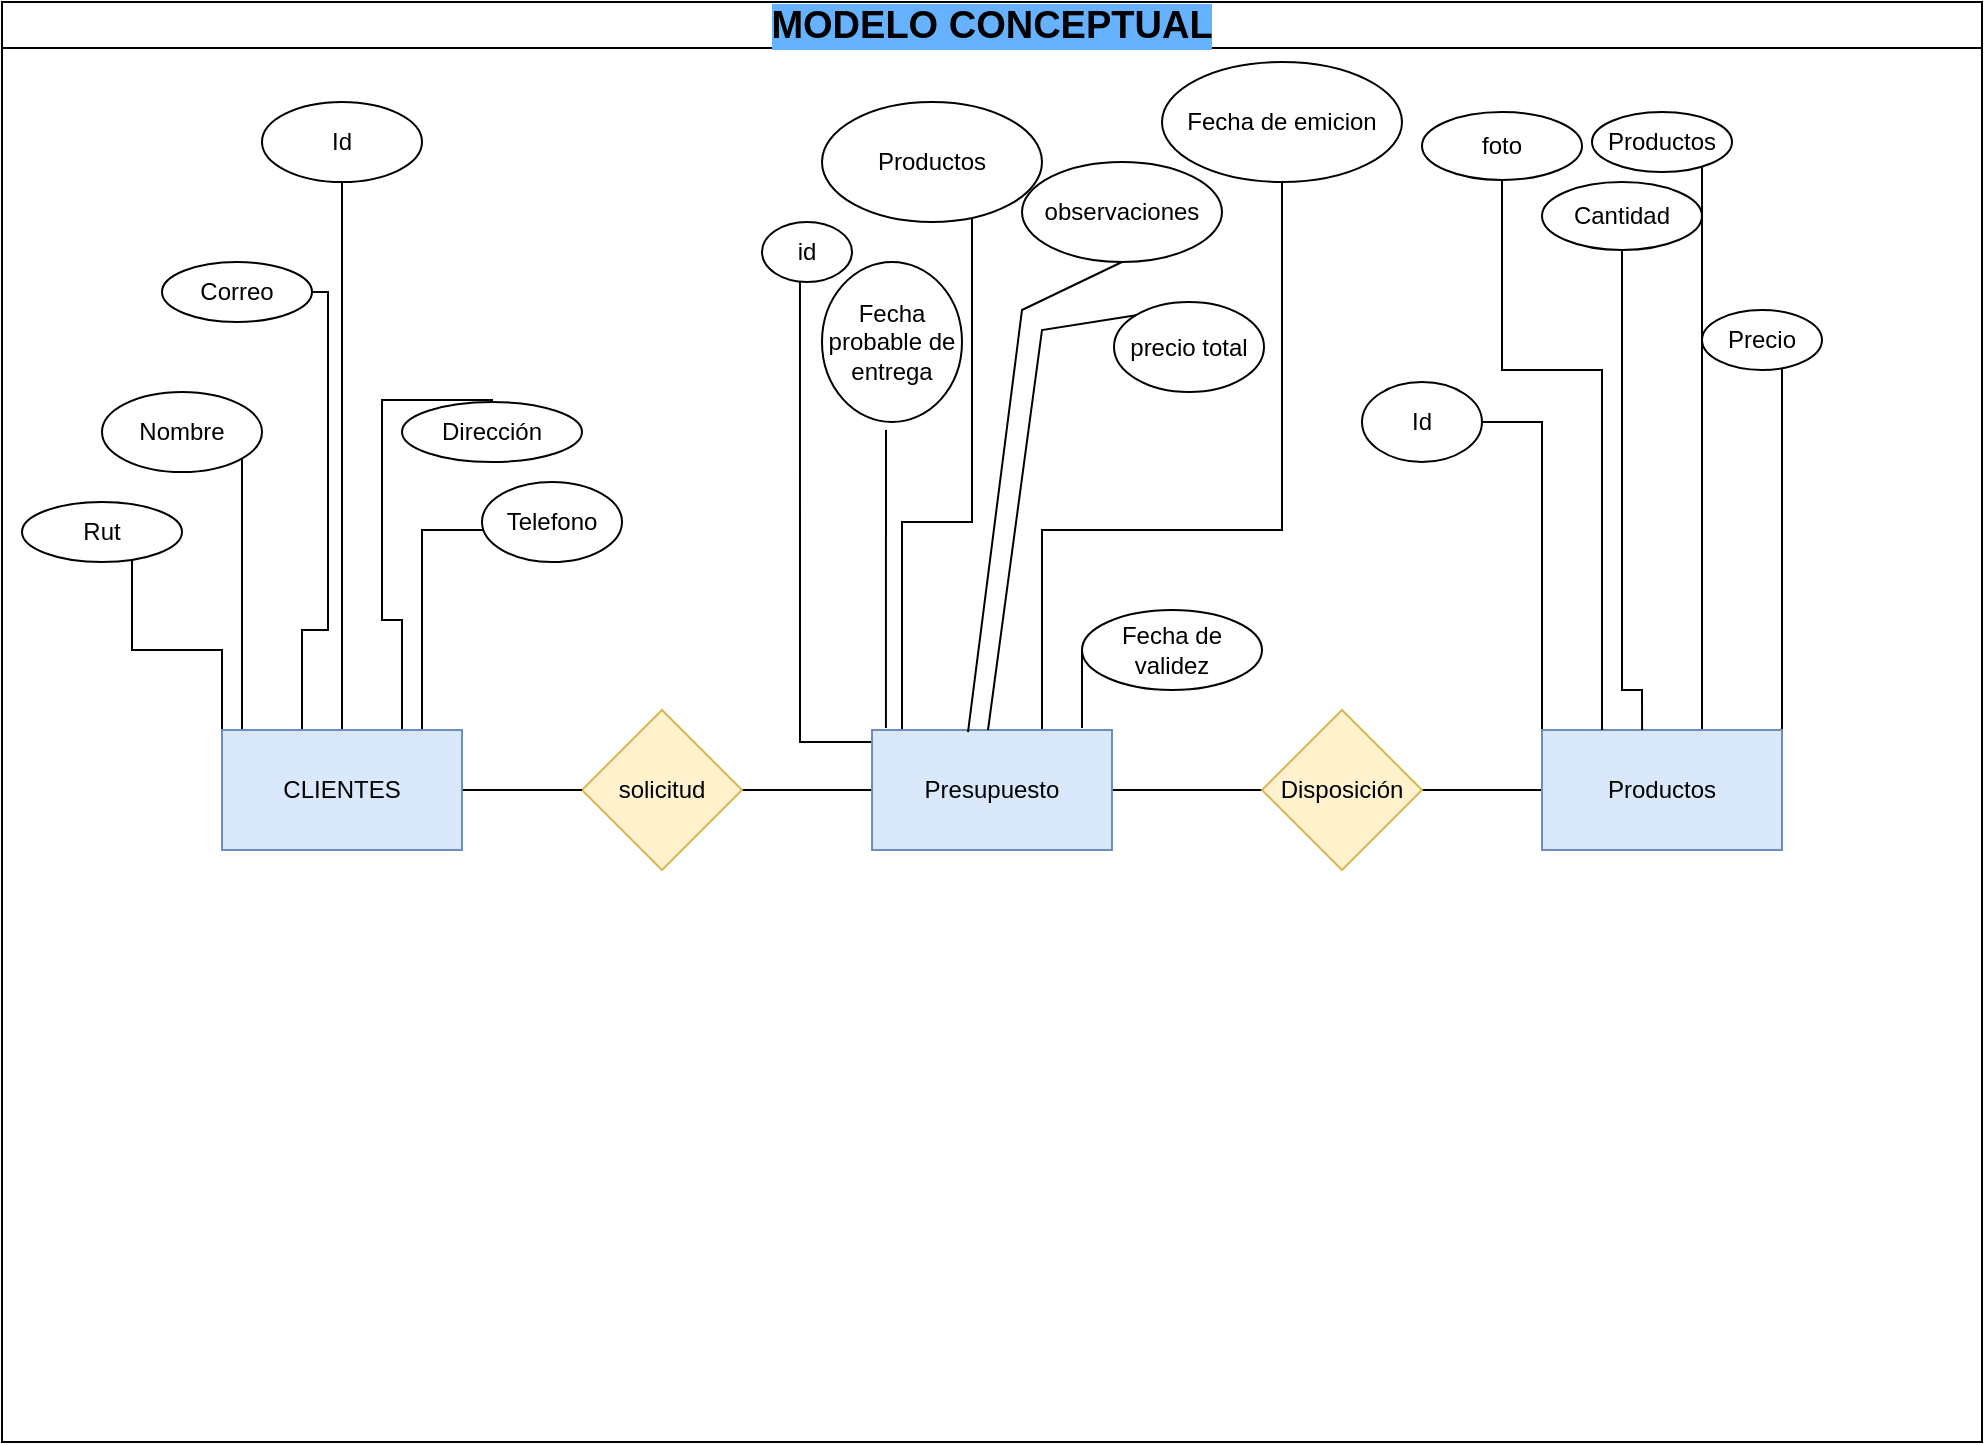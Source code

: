 <mxfile compressed="true" pages="3">
    <diagram name="Page-1" id="e7e014a7-5840-1c2e-5031-d8a46d1fe8dd">
        <mxGraphModel dx="1040" dy="726" grid="1" gridSize="10" guides="1" tooltips="1" connect="1" arrows="1" fold="1" page="1" pageScale="1" pageWidth="1169" pageHeight="826" background="none" math="0" shadow="0">
            <root>
                <mxCell id="0"/>
                <mxCell id="1" parent="0"/>
                <mxCell id="2" value="MODELO CONCEPTUAL" style="swimlane;whiteSpace=wrap;fontSize=19;labelBackgroundColor=#66B2FF;" parent="1" vertex="1">
                    <mxGeometry x="70" y="106" width="990" height="720" as="geometry"/>
                </mxCell>
                <mxCell id="zLB9-zB40d-MyRP-B2Ps-47" value="" style="edgeStyle=orthogonalEdgeStyle;rounded=0;orthogonalLoop=1;jettySize=auto;html=1;endFill=0;endArrow=none;" parent="2" source="zLB9-zB40d-MyRP-B2Ps-44" target="zLB9-zB40d-MyRP-B2Ps-46" edge="1">
                    <mxGeometry relative="1" as="geometry"/>
                </mxCell>
                <mxCell id="zLB9-zB40d-MyRP-B2Ps-44" value="solicitud" style="rhombus;whiteSpace=wrap;html=1;rounded=0;fillColor=#fff2cc;strokeColor=#d6b656;" parent="2" vertex="1">
                    <mxGeometry x="290" y="354" width="80" height="80" as="geometry"/>
                </mxCell>
                <mxCell id="zLB9-zB40d-MyRP-B2Ps-49" value="" style="edgeStyle=orthogonalEdgeStyle;rounded=0;orthogonalLoop=1;jettySize=auto;html=1;endFill=0;endArrow=none;" parent="2" source="zLB9-zB40d-MyRP-B2Ps-46" target="zLB9-zB40d-MyRP-B2Ps-48" edge="1">
                    <mxGeometry relative="1" as="geometry"/>
                </mxCell>
                <mxCell id="zLB9-zB40d-MyRP-B2Ps-64" value="" style="edgeStyle=orthogonalEdgeStyle;rounded=0;orthogonalLoop=1;jettySize=auto;html=1;endFill=0;endArrow=none;exitX=0;exitY=0;exitDx=0;exitDy=0;" parent="2" source="zLB9-zB40d-MyRP-B2Ps-46" edge="1">
                    <mxGeometry relative="1" as="geometry">
                        <Array as="points">
                            <mxPoint x="435" y="370"/>
                            <mxPoint x="399" y="370"/>
                        </Array>
                        <mxPoint x="417" y="364" as="sourcePoint"/>
                        <mxPoint x="398.981" y="139.7" as="targetPoint"/>
                    </mxGeometry>
                </mxCell>
                <mxCell id="zLB9-zB40d-MyRP-B2Ps-69" value="" style="edgeStyle=orthogonalEdgeStyle;rounded=0;orthogonalLoop=1;jettySize=auto;html=1;endFill=0;endArrow=none;" parent="2" source="zLB9-zB40d-MyRP-B2Ps-46" target="zLB9-zB40d-MyRP-B2Ps-68" edge="1">
                    <mxGeometry relative="1" as="geometry">
                        <Array as="points">
                            <mxPoint x="450" y="260"/>
                            <mxPoint x="485" y="260"/>
                        </Array>
                    </mxGeometry>
                </mxCell>
                <mxCell id="zLB9-zB40d-MyRP-B2Ps-73" value="" style="edgeStyle=orthogonalEdgeStyle;rounded=0;orthogonalLoop=1;jettySize=auto;html=1;endFill=0;endArrow=none;" parent="2" source="zLB9-zB40d-MyRP-B2Ps-46" target="zLB9-zB40d-MyRP-B2Ps-72" edge="1">
                    <mxGeometry relative="1" as="geometry">
                        <Array as="points">
                            <mxPoint x="520" y="264"/>
                            <mxPoint x="640" y="264"/>
                        </Array>
                    </mxGeometry>
                </mxCell>
                <mxCell id="zLB9-zB40d-MyRP-B2Ps-46" value="Presupuesto" style="whiteSpace=wrap;html=1;rounded=0;fillColor=#dae8fc;strokeColor=#6c8ebf;" parent="2" vertex="1">
                    <mxGeometry x="435" y="364" width="120" height="60" as="geometry"/>
                </mxCell>
                <mxCell id="zLB9-zB40d-MyRP-B2Ps-51" value="" style="edgeStyle=orthogonalEdgeStyle;rounded=0;orthogonalLoop=1;jettySize=auto;html=1;endFill=0;endArrow=none;" parent="2" source="zLB9-zB40d-MyRP-B2Ps-48" target="zLB9-zB40d-MyRP-B2Ps-50" edge="1">
                    <mxGeometry relative="1" as="geometry"/>
                </mxCell>
                <mxCell id="zLB9-zB40d-MyRP-B2Ps-48" value="Disposición" style="rhombus;whiteSpace=wrap;html=1;rounded=0;fillColor=#fff2cc;strokeColor=#d6b656;" parent="2" vertex="1">
                    <mxGeometry x="630" y="354" width="80" height="80" as="geometry"/>
                </mxCell>
                <mxCell id="zLB9-zB40d-MyRP-B2Ps-75" value="" style="edgeStyle=orthogonalEdgeStyle;rounded=0;orthogonalLoop=1;jettySize=auto;html=1;endFill=0;endArrow=none;" parent="2" source="zLB9-zB40d-MyRP-B2Ps-50" target="zLB9-zB40d-MyRP-B2Ps-74" edge="1">
                    <mxGeometry relative="1" as="geometry">
                        <Array as="points">
                            <mxPoint x="770" y="210"/>
                        </Array>
                    </mxGeometry>
                </mxCell>
                <mxCell id="zLB9-zB40d-MyRP-B2Ps-80" value="" style="edgeStyle=orthogonalEdgeStyle;rounded=0;orthogonalLoop=1;jettySize=auto;html=1;startArrow=none;startFill=0;endArrow=none;endFill=0;" parent="2" source="zLB9-zB40d-MyRP-B2Ps-50" target="zLB9-zB40d-MyRP-B2Ps-79" edge="1">
                    <mxGeometry relative="1" as="geometry">
                        <Array as="points">
                            <mxPoint x="850" y="125"/>
                            <mxPoint x="850" y="125"/>
                        </Array>
                    </mxGeometry>
                </mxCell>
                <mxCell id="zLB9-zB40d-MyRP-B2Ps-82" value="" style="edgeStyle=orthogonalEdgeStyle;rounded=0;orthogonalLoop=1;jettySize=auto;html=1;startArrow=none;startFill=0;endArrow=none;endFill=0;" parent="2" source="zLB9-zB40d-MyRP-B2Ps-50" target="zLB9-zB40d-MyRP-B2Ps-81" edge="1">
                    <mxGeometry relative="1" as="geometry">
                        <mxPoint x="870" y="220" as="targetPoint"/>
                        <Array as="points">
                            <mxPoint x="890" y="194"/>
                            <mxPoint x="890" y="194"/>
                        </Array>
                    </mxGeometry>
                </mxCell>
                <mxCell id="zLB9-zB40d-MyRP-B2Ps-50" value="Productos" style="whiteSpace=wrap;html=1;rounded=0;fillColor=#dae8fc;strokeColor=#6c8ebf;" parent="2" vertex="1">
                    <mxGeometry x="770" y="364" width="120" height="60" as="geometry"/>
                </mxCell>
                <mxCell id="zLB9-zB40d-MyRP-B2Ps-52" value="Rut" style="ellipse;whiteSpace=wrap;html=1;rounded=0;" parent="2" vertex="1">
                    <mxGeometry x="10" y="250" width="80" height="30" as="geometry"/>
                </mxCell>
                <mxCell id="zLB9-zB40d-MyRP-B2Ps-54" value="Nombre" style="ellipse;whiteSpace=wrap;html=1;rounded=0;" parent="2" vertex="1">
                    <mxGeometry x="50" y="195" width="80" height="40" as="geometry"/>
                </mxCell>
                <mxCell id="zLB9-zB40d-MyRP-B2Ps-56" value="Correo" style="ellipse;whiteSpace=wrap;html=1;rounded=0;" parent="2" vertex="1">
                    <mxGeometry x="80" y="130" width="75" height="30" as="geometry"/>
                </mxCell>
                <mxCell id="zLB9-zB40d-MyRP-B2Ps-59" value="Dirección" style="ellipse;whiteSpace=wrap;html=1;rounded=0;" parent="2" vertex="1">
                    <mxGeometry x="200" y="200" width="90" height="30" as="geometry"/>
                </mxCell>
                <mxCell id="zLB9-zB40d-MyRP-B2Ps-61" value="Telefono" style="ellipse;whiteSpace=wrap;html=1;rounded=0;" parent="2" vertex="1">
                    <mxGeometry x="240" y="240" width="70" height="40" as="geometry"/>
                </mxCell>
                <mxCell id="zLB9-zB40d-MyRP-B2Ps-63" value="id" style="ellipse;whiteSpace=wrap;html=1;rounded=0;" parent="2" vertex="1">
                    <mxGeometry x="380" y="110" width="45" height="30" as="geometry"/>
                </mxCell>
                <mxCell id="zLB9-zB40d-MyRP-B2Ps-65" value="Id" style="ellipse;whiteSpace=wrap;html=1;rounded=0;" parent="2" vertex="1">
                    <mxGeometry x="130" y="50" width="80" height="40" as="geometry"/>
                </mxCell>
                <mxCell id="zLB9-zB40d-MyRP-B2Ps-68" value="Productos" style="ellipse;whiteSpace=wrap;html=1;rounded=0;" parent="2" vertex="1">
                    <mxGeometry x="410" y="50" width="110" height="60" as="geometry"/>
                </mxCell>
                <mxCell id="zLB9-zB40d-MyRP-B2Ps-72" value="Fecha de emicion" style="ellipse;whiteSpace=wrap;html=1;rounded=0;" parent="2" vertex="1">
                    <mxGeometry x="580" y="30" width="120" height="60" as="geometry"/>
                </mxCell>
                <mxCell id="zLB9-zB40d-MyRP-B2Ps-74" value="Id" style="ellipse;whiteSpace=wrap;html=1;rounded=0;" parent="2" vertex="1">
                    <mxGeometry x="680" y="190" width="60" height="40" as="geometry"/>
                </mxCell>
                <mxCell id="zLB9-zB40d-MyRP-B2Ps-79" value="Productos" style="ellipse;whiteSpace=wrap;html=1;rounded=0;" parent="2" vertex="1">
                    <mxGeometry x="795" y="55" width="70" height="30" as="geometry"/>
                </mxCell>
                <mxCell id="zLB9-zB40d-MyRP-B2Ps-81" value="Precio" style="ellipse;whiteSpace=wrap;html=1;rounded=0;" parent="2" vertex="1">
                    <mxGeometry x="850" y="154" width="60" height="30" as="geometry"/>
                </mxCell>
                <mxCell id="SbH203MVfBeHGI3T17wW-3" value="" style="edgeStyle=orthogonalEdgeStyle;rounded=0;orthogonalLoop=1;jettySize=auto;html=1;entryX=0.875;entryY=-0.017;entryDx=0;entryDy=0;entryPerimeter=0;endArrow=none;endFill=0;" parent="2" source="SbH203MVfBeHGI3T17wW-2" target="zLB9-zB40d-MyRP-B2Ps-46" edge="1">
                    <mxGeometry relative="1" as="geometry">
                        <mxPoint x="540" y="380" as="targetPoint"/>
                        <Array as="points">
                            <mxPoint x="540" y="344"/>
                            <mxPoint x="540" y="344"/>
                        </Array>
                    </mxGeometry>
                </mxCell>
                <mxCell id="SbH203MVfBeHGI3T17wW-2" value="Fecha de validez" style="ellipse;whiteSpace=wrap;html=1;" parent="2" vertex="1">
                    <mxGeometry x="540" y="304" width="90" height="40" as="geometry"/>
                </mxCell>
                <mxCell id="SbH203MVfBeHGI3T17wW-9" value="Fecha probable de entrega" style="ellipse;whiteSpace=wrap;html=1;rounded=0;" parent="2" vertex="1">
                    <mxGeometry x="410" y="130" width="70" height="80" as="geometry"/>
                </mxCell>
                <mxCell id="SbH203MVfBeHGI3T17wW-10" value="" style="endArrow=none;html=1;rounded=0;entryX=0.058;entryY=-0.017;entryDx=0;entryDy=0;entryPerimeter=0;" parent="2" target="zLB9-zB40d-MyRP-B2Ps-46" edge="1">
                    <mxGeometry width="50" height="50" relative="1" as="geometry">
                        <mxPoint x="442" y="214" as="sourcePoint"/>
                        <mxPoint x="400" y="264" as="targetPoint"/>
                        <Array as="points"/>
                    </mxGeometry>
                </mxCell>
                <mxCell id="qm3N-rzUsYB_-YtIALAd-4" value="" style="edgeStyle=orthogonalEdgeStyle;rounded=0;orthogonalLoop=1;jettySize=auto;html=1;endFill=0;endArrow=none;exitX=0.417;exitY=0;exitDx=0;exitDy=0;exitPerimeter=0;" parent="2" source="zLB9-zB40d-MyRP-B2Ps-50" target="qm3N-rzUsYB_-YtIALAd-5" edge="1">
                    <mxGeometry relative="1" as="geometry">
                        <Array as="points">
                            <mxPoint x="820" y="344"/>
                            <mxPoint x="810" y="344"/>
                        </Array>
                        <mxPoint x="740" y="348" as="sourcePoint"/>
                    </mxGeometry>
                </mxCell>
                <mxCell id="qm3N-rzUsYB_-YtIALAd-5" value="Cantidad" style="ellipse;whiteSpace=wrap;html=1;rounded=0;" parent="2" vertex="1">
                    <mxGeometry x="770" y="90" width="80" height="34" as="geometry"/>
                </mxCell>
                <mxCell id="cyqjbArsQ2qbCMOePNPZ-2" value="foto" style="ellipse;whiteSpace=wrap;html=1;rounded=0;" parent="2" vertex="1">
                    <mxGeometry x="710" y="55" width="80" height="34" as="geometry"/>
                </mxCell>
                <mxCell id="cyqjbArsQ2qbCMOePNPZ-3" value="" style="edgeStyle=orthogonalEdgeStyle;rounded=0;orthogonalLoop=1;jettySize=auto;html=1;endFill=0;endArrow=none;" parent="2" target="cyqjbArsQ2qbCMOePNPZ-2" edge="1">
                    <mxGeometry relative="1" as="geometry">
                        <Array as="points">
                            <mxPoint x="800" y="184"/>
                            <mxPoint x="750" y="184"/>
                        </Array>
                        <mxPoint x="800" y="364" as="sourcePoint"/>
                    </mxGeometry>
                </mxCell>
                <mxCell id="q0_J8i53E_3GWR_roMoY-2" value="observaciones" style="ellipse;whiteSpace=wrap;html=1;rounded=0;" parent="2" vertex="1">
                    <mxGeometry x="510" y="80" width="100" height="50" as="geometry"/>
                </mxCell>
                <mxCell id="q0_J8i53E_3GWR_roMoY-3" value="" style="endArrow=none;html=1;rounded=0;entryX=0.5;entryY=1;entryDx=0;entryDy=0;exitX=0.4;exitY=0.017;exitDx=0;exitDy=0;exitPerimeter=0;" parent="2" source="zLB9-zB40d-MyRP-B2Ps-46" target="q0_J8i53E_3GWR_roMoY-2" edge="1">
                    <mxGeometry width="50" height="50" relative="1" as="geometry">
                        <mxPoint x="490" y="354" as="sourcePoint"/>
                        <mxPoint x="520" y="264" as="targetPoint"/>
                        <Array as="points">
                            <mxPoint x="510" y="154"/>
                        </Array>
                    </mxGeometry>
                </mxCell>
                <mxCell id="YEMOV5pnN5H9hrhGsIY1-3" value="precio total" style="ellipse;whiteSpace=wrap;html=1;rounded=0;" parent="2" vertex="1">
                    <mxGeometry x="556" y="150" width="75" height="45" as="geometry"/>
                </mxCell>
                <mxCell id="zLB9-zB40d-MyRP-B2Ps-45" value="" style="edgeStyle=orthogonalEdgeStyle;rounded=0;orthogonalLoop=1;jettySize=auto;html=1;endFill=0;endArrow=none;" parent="1" source="zLB9-zB40d-MyRP-B2Ps-43" target="zLB9-zB40d-MyRP-B2Ps-44" edge="1">
                    <mxGeometry relative="1" as="geometry"/>
                </mxCell>
                <mxCell id="zLB9-zB40d-MyRP-B2Ps-53" value="" style="edgeStyle=orthogonalEdgeStyle;rounded=0;orthogonalLoop=1;jettySize=auto;html=1;endFill=0;endArrow=none;" parent="1" source="zLB9-zB40d-MyRP-B2Ps-43" target="zLB9-zB40d-MyRP-B2Ps-52" edge="1">
                    <mxGeometry relative="1" as="geometry">
                        <Array as="points">
                            <mxPoint x="180" y="430"/>
                            <mxPoint x="135" y="430"/>
                        </Array>
                    </mxGeometry>
                </mxCell>
                <mxCell id="zLB9-zB40d-MyRP-B2Ps-55" value="" style="edgeStyle=orthogonalEdgeStyle;rounded=0;orthogonalLoop=1;jettySize=auto;html=1;endFill=0;endArrow=none;" parent="1" source="zLB9-zB40d-MyRP-B2Ps-43" target="zLB9-zB40d-MyRP-B2Ps-54" edge="1">
                    <mxGeometry relative="1" as="geometry">
                        <Array as="points">
                            <mxPoint x="190" y="440"/>
                            <mxPoint x="190" y="440"/>
                        </Array>
                    </mxGeometry>
                </mxCell>
                <mxCell id="zLB9-zB40d-MyRP-B2Ps-57" value="" style="edgeStyle=orthogonalEdgeStyle;rounded=0;orthogonalLoop=1;jettySize=auto;html=1;endFill=0;endArrow=none;" parent="1" source="zLB9-zB40d-MyRP-B2Ps-43" target="zLB9-zB40d-MyRP-B2Ps-56" edge="1">
                    <mxGeometry relative="1" as="geometry">
                        <Array as="points">
                            <mxPoint x="220" y="420"/>
                            <mxPoint x="233" y="420"/>
                        </Array>
                    </mxGeometry>
                </mxCell>
                <mxCell id="zLB9-zB40d-MyRP-B2Ps-60" value="" style="edgeStyle=orthogonalEdgeStyle;rounded=0;orthogonalLoop=1;jettySize=auto;html=1;endFill=0;endArrow=none;" parent="1" source="zLB9-zB40d-MyRP-B2Ps-43" target="zLB9-zB40d-MyRP-B2Ps-59" edge="1">
                    <mxGeometry relative="1" as="geometry">
                        <Array as="points">
                            <mxPoint x="270" y="415"/>
                            <mxPoint x="260" y="415"/>
                            <mxPoint x="260" y="305"/>
                        </Array>
                    </mxGeometry>
                </mxCell>
                <mxCell id="zLB9-zB40d-MyRP-B2Ps-62" value="" style="edgeStyle=orthogonalEdgeStyle;rounded=0;orthogonalLoop=1;jettySize=auto;html=1;endArrow=none;endFill=0;" parent="1" source="zLB9-zB40d-MyRP-B2Ps-43" target="zLB9-zB40d-MyRP-B2Ps-61" edge="1">
                    <mxGeometry relative="1" as="geometry">
                        <Array as="points">
                            <mxPoint x="280" y="370"/>
                        </Array>
                    </mxGeometry>
                </mxCell>
                <mxCell id="zLB9-zB40d-MyRP-B2Ps-66" value="" style="edgeStyle=orthogonalEdgeStyle;rounded=0;orthogonalLoop=1;jettySize=auto;html=1;endFill=0;endArrow=none;" parent="1" source="zLB9-zB40d-MyRP-B2Ps-43" target="zLB9-zB40d-MyRP-B2Ps-65" edge="1">
                    <mxGeometry relative="1" as="geometry"/>
                </mxCell>
                <mxCell id="zLB9-zB40d-MyRP-B2Ps-43" value="CLIENTES" style="rounded=0;whiteSpace=wrap;html=1;fillColor=#dae8fc;strokeColor=#6c8ebf;" parent="1" vertex="1">
                    <mxGeometry x="180" y="470" width="120" height="60" as="geometry"/>
                </mxCell>
                <mxCell id="YEMOV5pnN5H9hrhGsIY1-2" value="" style="endArrow=none;html=1;rounded=0;entryX=0;entryY=0;entryDx=0;entryDy=0;" parent="1" target="YEMOV5pnN5H9hrhGsIY1-3" edge="1">
                    <mxGeometry width="50" height="50" relative="1" as="geometry">
                        <mxPoint x="563" y="470" as="sourcePoint"/>
                        <mxPoint x="630" y="280" as="targetPoint"/>
                        <Array as="points">
                            <mxPoint x="590" y="270"/>
                        </Array>
                    </mxGeometry>
                </mxCell>
            </root>
        </mxGraphModel>
    </diagram>
    <diagram id="MqX80m1AkCWX5nFtEsi-" name="Page-2">
        <mxGraphModel dx="1040" dy="726" grid="1" gridSize="10" guides="1" tooltips="1" connect="1" arrows="1" fold="1" page="1" pageScale="1" pageWidth="1169" pageHeight="827" math="0" shadow="0">
            <root>
                <mxCell id="3lreWQCv7Owa_ly3D8Pv-0"/>
                <mxCell id="3lreWQCv7Owa_ly3D8Pv-1" parent="3lreWQCv7Owa_ly3D8Pv-0"/>
                <mxCell id="A7KgPKcbbfR6sto78_Op-7" value="" style="edgeStyle=orthogonalEdgeStyle;rounded=0;orthogonalLoop=1;jettySize=auto;html=1;endArrow=none;endFill=0;" parent="3lreWQCv7Owa_ly3D8Pv-1" source="3lreWQCv7Owa_ly3D8Pv-3" target="A7KgPKcbbfR6sto78_Op-0" edge="1">
                    <mxGeometry relative="1" as="geometry"/>
                </mxCell>
                <mxCell id="3lreWQCv7Owa_ly3D8Pv-3" value="Cliente" style="swimlane;fontStyle=0;childLayout=stackLayout;horizontal=1;startSize=26;horizontalStack=0;resizeParent=1;resizeParentMax=0;resizeLast=0;collapsible=1;marginBottom=0;fillColor=#e1d5e7;strokeColor=#9673a6;" parent="3lreWQCv7Owa_ly3D8Pv-1" vertex="1">
                    <mxGeometry x="170" y="210" width="160" height="208" as="geometry"/>
                </mxCell>
                <mxCell id="ijkDZWBKK5NxMzRqBNwt-0" value="id" style="text;strokeColor=none;fillColor=none;align=left;verticalAlign=top;spacingLeft=4;spacingRight=4;overflow=hidden;rotatable=0;points=[[0,0.5],[1,0.5]];portConstraint=eastwest;fontStyle=1" parent="3lreWQCv7Owa_ly3D8Pv-3" vertex="1">
                    <mxGeometry y="26" width="160" height="26" as="geometry"/>
                </mxCell>
                <mxCell id="3lreWQCv7Owa_ly3D8Pv-4" value=" rut (PK)" style="text;strokeColor=none;fillColor=none;align=left;verticalAlign=top;spacingLeft=4;spacingRight=4;overflow=hidden;rotatable=0;points=[[0,0.5],[1,0.5]];portConstraint=eastwest;fontStyle=1" parent="3lreWQCv7Owa_ly3D8Pv-3" vertex="1">
                    <mxGeometry y="52" width="160" height="26" as="geometry"/>
                </mxCell>
                <mxCell id="3lreWQCv7Owa_ly3D8Pv-5" value="nombre" style="text;strokeColor=none;fillColor=none;align=left;verticalAlign=top;spacingLeft=4;spacingRight=4;overflow=hidden;rotatable=0;points=[[0,0.5],[1,0.5]];portConstraint=eastwest;" parent="3lreWQCv7Owa_ly3D8Pv-3" vertex="1">
                    <mxGeometry y="78" width="160" height="26" as="geometry"/>
                </mxCell>
                <mxCell id="3lreWQCv7Owa_ly3D8Pv-6" value="email" style="text;strokeColor=none;fillColor=none;align=left;verticalAlign=top;spacingLeft=4;spacingRight=4;overflow=hidden;rotatable=0;points=[[0,0.5],[1,0.5]];portConstraint=eastwest;" parent="3lreWQCv7Owa_ly3D8Pv-3" vertex="1">
                    <mxGeometry y="104" width="160" height="26" as="geometry"/>
                </mxCell>
                <mxCell id="Bo4SiF7i6LvdeUpJdqot-0" value="password " style="text;strokeColor=none;fillColor=none;align=left;verticalAlign=top;spacingLeft=4;spacingRight=4;overflow=hidden;rotatable=0;points=[[0,0.5],[1,0.5]];portConstraint=eastwest;" parent="3lreWQCv7Owa_ly3D8Pv-3" vertex="1">
                    <mxGeometry y="130" width="160" height="26" as="geometry"/>
                </mxCell>
                <mxCell id="3lreWQCv7Owa_ly3D8Pv-7" value="direccion" style="text;strokeColor=none;fillColor=none;align=left;verticalAlign=top;spacingLeft=4;spacingRight=4;overflow=hidden;rotatable=0;points=[[0,0.5],[1,0.5]];portConstraint=eastwest;" parent="3lreWQCv7Owa_ly3D8Pv-3" vertex="1">
                    <mxGeometry y="156" width="160" height="26" as="geometry"/>
                </mxCell>
                <mxCell id="3lreWQCv7Owa_ly3D8Pv-8" value="telefono" style="text;strokeColor=none;fillColor=none;align=left;verticalAlign=top;spacingLeft=4;spacingRight=4;overflow=hidden;rotatable=0;points=[[0,0.5],[1,0.5]];portConstraint=eastwest;" parent="3lreWQCv7Owa_ly3D8Pv-3" vertex="1">
                    <mxGeometry y="182" width="160" height="26" as="geometry"/>
                </mxCell>
                <mxCell id="r8WZ2BwaENEPHROrGPPo-16" value="" style="edgeStyle=orthogonalEdgeStyle;rounded=0;orthogonalLoop=1;jettySize=auto;html=1;endFill=0;endArrow=none;exitX=1;exitY=0.5;exitDx=0;exitDy=0;" parent="3lreWQCv7Owa_ly3D8Pv-1" source="EVoDYrXM2drjaQwvDySK-0" target="r8WZ2BwaENEPHROrGPPo-11" edge="1">
                    <mxGeometry relative="1" as="geometry"/>
                </mxCell>
                <mxCell id="r8WZ2BwaENEPHROrGPPo-22" value="" style="edgeStyle=orthogonalEdgeStyle;rounded=0;orthogonalLoop=1;jettySize=auto;html=1;endFill=0;endArrow=none;" parent="3lreWQCv7Owa_ly3D8Pv-1" source="r8WZ2BwaENEPHROrGPPo-1" target="r8WZ2BwaENEPHROrGPPo-17" edge="1">
                    <mxGeometry relative="1" as="geometry"/>
                </mxCell>
                <mxCell id="r8WZ2BwaENEPHROrGPPo-1" value="Presupuesto-Productos" style="swimlane;fontStyle=0;childLayout=stackLayout;horizontal=1;startSize=26;horizontalStack=0;resizeParent=1;resizeParentMax=0;resizeLast=0;collapsible=1;marginBottom=0;fillColor=#e1d5e7;strokeColor=#9673a6;" parent="3lreWQCv7Owa_ly3D8Pv-1" vertex="1">
                    <mxGeometry x="414" y="220" width="160" height="156" as="geometry"/>
                </mxCell>
                <mxCell id="r8WZ2BwaENEPHROrGPPo-2" value="id (PK)" style="text;strokeColor=none;fillColor=none;align=left;verticalAlign=top;spacingLeft=4;spacingRight=4;overflow=hidden;rotatable=0;points=[[0,0.5],[1,0.5]];portConstraint=eastwest;fontStyle=1" parent="r8WZ2BwaENEPHROrGPPo-1" vertex="1">
                    <mxGeometry y="26" width="160" height="26" as="geometry"/>
                </mxCell>
                <mxCell id="r8WZ2BwaENEPHROrGPPo-3" value="presupuesto_id (FK)" style="text;strokeColor=none;fillColor=none;align=left;verticalAlign=top;spacingLeft=4;spacingRight=4;overflow=hidden;rotatable=0;points=[[0,0.5],[1,0.5]];portConstraint=eastwest;" parent="r8WZ2BwaENEPHROrGPPo-1" vertex="1">
                    <mxGeometry y="52" width="160" height="26" as="geometry"/>
                </mxCell>
                <mxCell id="EVoDYrXM2drjaQwvDySK-0" value="productos_id (FK)" style="text;strokeColor=none;fillColor=none;align=left;verticalAlign=top;spacingLeft=4;spacingRight=4;overflow=hidden;rotatable=0;points=[[0,0.5],[1,0.5]];portConstraint=eastwest;" parent="r8WZ2BwaENEPHROrGPPo-1" vertex="1">
                    <mxGeometry y="78" width="160" height="26" as="geometry"/>
                </mxCell>
                <mxCell id="XEDLloQdFH28ODvFZLep-0" value="Cantidad" style="text;strokeColor=none;fillColor=none;align=left;verticalAlign=top;spacingLeft=4;spacingRight=4;overflow=hidden;rotatable=0;points=[[0,0.5],[1,0.5]];portConstraint=eastwest;" parent="r8WZ2BwaENEPHROrGPPo-1" vertex="1">
                    <mxGeometry y="104" width="160" height="26" as="geometry"/>
                </mxCell>
                <mxCell id="XEDLloQdFH28ODvFZLep-1" value="Precio" style="text;strokeColor=none;fillColor=none;align=left;verticalAlign=top;spacingLeft=4;spacingRight=4;overflow=hidden;rotatable=0;points=[[0,0.5],[1,0.5]];portConstraint=eastwest;" parent="r8WZ2BwaENEPHROrGPPo-1" vertex="1">
                    <mxGeometry y="130" width="160" height="26" as="geometry"/>
                </mxCell>
                <mxCell id="r8WZ2BwaENEPHROrGPPo-11" value="Productos" style="swimlane;fontStyle=0;childLayout=stackLayout;horizontal=1;startSize=26;horizontalStack=0;resizeParent=1;resizeParentMax=0;resizeLast=0;collapsible=1;marginBottom=0;fillColor=#e1d5e7;strokeColor=#9673a6;" parent="3lreWQCv7Owa_ly3D8Pv-1" vertex="1">
                    <mxGeometry x="670" y="220" width="160" height="182" as="geometry"/>
                </mxCell>
                <mxCell id="r8WZ2BwaENEPHROrGPPo-12" value="id (PK)" style="text;strokeColor=none;fillColor=none;align=left;verticalAlign=top;spacingLeft=4;spacingRight=4;overflow=hidden;rotatable=0;points=[[0,0.5],[1,0.5]];portConstraint=eastwest;fontStyle=1" parent="r8WZ2BwaENEPHROrGPPo-11" vertex="1">
                    <mxGeometry y="26" width="160" height="26" as="geometry"/>
                </mxCell>
                <mxCell id="r8WZ2BwaENEPHROrGPPo-14" value="Artículo" style="text;strokeColor=none;fillColor=none;align=left;verticalAlign=top;spacingLeft=4;spacingRight=4;overflow=hidden;rotatable=0;points=[[0,0.5],[1,0.5]];portConstraint=eastwest;" parent="r8WZ2BwaENEPHROrGPPo-11" vertex="1">
                    <mxGeometry y="52" width="160" height="26" as="geometry"/>
                </mxCell>
                <mxCell id="r8WZ2BwaENEPHROrGPPo-15" value="precio" style="text;strokeColor=none;fillColor=none;align=left;verticalAlign=top;spacingLeft=4;spacingRight=4;overflow=hidden;rotatable=0;points=[[0,0.5],[1,0.5]];portConstraint=eastwest;" parent="r8WZ2BwaENEPHROrGPPo-11" vertex="1">
                    <mxGeometry y="78" width="160" height="26" as="geometry"/>
                </mxCell>
                <mxCell id="9BIHbevBKnd-nsy8LgbN-0" value="Descripcion" style="text;strokeColor=none;fillColor=none;align=left;verticalAlign=top;spacingLeft=4;spacingRight=4;overflow=hidden;rotatable=0;points=[[0,0.5],[1,0.5]];portConstraint=eastwest;" parent="r8WZ2BwaENEPHROrGPPo-11" vertex="1">
                    <mxGeometry y="104" width="160" height="26" as="geometry"/>
                </mxCell>
                <mxCell id="XuVaumg4sWaAJUPOWJsR-2" value="foto" style="text;strokeColor=none;fillColor=none;align=left;verticalAlign=top;spacingLeft=4;spacingRight=4;overflow=hidden;rotatable=0;points=[[0,0.5],[1,0.5]];portConstraint=eastwest;" parent="r8WZ2BwaENEPHROrGPPo-11" vertex="1">
                    <mxGeometry y="130" width="160" height="26" as="geometry"/>
                </mxCell>
                <mxCell id="w2IOuHZEwaV0IN968sbS-0" value="estado_producto " style="text;strokeColor=none;fillColor=none;align=left;verticalAlign=top;spacingLeft=4;spacingRight=4;overflow=hidden;rotatable=0;points=[[0,0.5],[1,0.5]];portConstraint=eastwest;" parent="r8WZ2BwaENEPHROrGPPo-11" vertex="1">
                    <mxGeometry y="156" width="160" height="26" as="geometry"/>
                </mxCell>
                <mxCell id="r8WZ2BwaENEPHROrGPPo-17" value="Presupuesto" style="swimlane;fontStyle=0;childLayout=stackLayout;horizontal=1;startSize=26;horizontalStack=0;resizeParent=1;resizeParentMax=0;resizeLast=0;collapsible=1;marginBottom=0;fillColor=#e1d5e7;strokeColor=#9673a6;" parent="3lreWQCv7Owa_ly3D8Pv-1" vertex="1">
                    <mxGeometry x="406" y="443" width="176" height="234" as="geometry"/>
                </mxCell>
                <mxCell id="r8WZ2BwaENEPHROrGPPo-18" value="id (PK)" style="text;strokeColor=none;fillColor=none;align=left;verticalAlign=top;spacingLeft=4;spacingRight=4;overflow=hidden;rotatable=0;points=[[0,0.5],[1,0.5]];portConstraint=eastwest;fontStyle=1" parent="r8WZ2BwaENEPHROrGPPo-17" vertex="1">
                    <mxGeometry y="26" width="176" height="26" as="geometry"/>
                </mxCell>
                <mxCell id="r8WZ2BwaENEPHROrGPPo-19" value="fecha de emision" style="text;strokeColor=none;fillColor=none;align=left;verticalAlign=top;spacingLeft=4;spacingRight=4;overflow=hidden;rotatable=0;points=[[0,0.5],[1,0.5]];portConstraint=eastwest;" parent="r8WZ2BwaENEPHROrGPPo-17" vertex="1">
                    <mxGeometry y="52" width="176" height="26" as="geometry"/>
                </mxCell>
                <mxCell id="r8WZ2BwaENEPHROrGPPo-20" value="fecha de validez" style="text;strokeColor=none;fillColor=none;align=left;verticalAlign=top;spacingLeft=4;spacingRight=4;overflow=hidden;rotatable=0;points=[[0,0.5],[1,0.5]];portConstraint=eastwest;" parent="r8WZ2BwaENEPHROrGPPo-17" vertex="1">
                    <mxGeometry y="78" width="176" height="26" as="geometry"/>
                </mxCell>
                <mxCell id="r8WZ2BwaENEPHROrGPPo-23" value="fecha probable de entrega" style="text;strokeColor=none;fillColor=none;align=left;verticalAlign=top;spacingLeft=4;spacingRight=4;overflow=hidden;rotatable=0;points=[[0,0.5],[1,0.5]];portConstraint=eastwest;" parent="r8WZ2BwaENEPHROrGPPo-17" vertex="1">
                    <mxGeometry y="104" width="176" height="26" as="geometry"/>
                </mxCell>
                <mxCell id="mIIXO0aPWlxtdpUC87Lk-0" value="precio total" style="text;strokeColor=none;fillColor=none;align=left;verticalAlign=top;spacingLeft=4;spacingRight=4;overflow=hidden;rotatable=0;points=[[0,0.5],[1,0.5]];portConstraint=eastwest;" parent="r8WZ2BwaENEPHROrGPPo-17" vertex="1">
                    <mxGeometry y="130" width="176" height="26" as="geometry"/>
                </mxCell>
                <mxCell id="XuVaumg4sWaAJUPOWJsR-1" value="observaciones_cliente" style="text;strokeColor=none;fillColor=none;align=left;verticalAlign=top;spacingLeft=4;spacingRight=4;overflow=hidden;rotatable=0;points=[[0,0.5],[1,0.5]];portConstraint=eastwest;" parent="r8WZ2BwaENEPHROrGPPo-17" vertex="1">
                    <mxGeometry y="156" width="176" height="26" as="geometry"/>
                </mxCell>
                <mxCell id="q8TxKhhXDJOfBhvDI9Uc-0" value="observaciones_admin" style="text;strokeColor=none;fillColor=none;align=left;verticalAlign=top;spacingLeft=4;spacingRight=4;overflow=hidden;rotatable=0;points=[[0,0.5],[1,0.5]];portConstraint=eastwest;" parent="r8WZ2BwaENEPHROrGPPo-17" vertex="1">
                    <mxGeometry y="182" width="176" height="26" as="geometry"/>
                </mxCell>
                <mxCell id="KvSBTcqpVbO0tru3bhaA-0" value="estado" style="text;strokeColor=none;fillColor=none;align=left;verticalAlign=top;spacingLeft=4;spacingRight=4;overflow=hidden;rotatable=0;points=[[0,0.5],[1,0.5]];portConstraint=eastwest;" parent="r8WZ2BwaENEPHROrGPPo-17" vertex="1">
                    <mxGeometry y="208" width="176" height="26" as="geometry"/>
                </mxCell>
                <mxCell id="r8WZ2BwaENEPHROrGPPo-33" value="1:N" style="text;html=1;strokeColor=none;fillColor=none;align=center;verticalAlign=middle;whiteSpace=wrap;rounded=0;rotation=90;" parent="3lreWQCv7Owa_ly3D8Pv-1" vertex="1">
                    <mxGeometry x="474" y="391" width="60" height="30" as="geometry"/>
                </mxCell>
                <mxCell id="r8WZ2BwaENEPHROrGPPo-35" value="1 : N" style="text;html=1;strokeColor=none;fillColor=none;align=center;verticalAlign=middle;whiteSpace=wrap;rounded=0;" parent="3lreWQCv7Owa_ly3D8Pv-1" vertex="1">
                    <mxGeometry x="590" y="273" width="60" height="30" as="geometry"/>
                </mxCell>
                <mxCell id="lkHuO7cTcD2eusMt_HK6-1" value="&lt;font style=&quot;font-size: 23px ; background-color: rgb(102 , 178 , 255)&quot;&gt;MODELO LÓGICO&lt;/font&gt;" style="text;html=1;strokeColor=none;fillColor=none;align=center;verticalAlign=middle;whiteSpace=wrap;rounded=0;fontSize=19;" parent="3lreWQCv7Owa_ly3D8Pv-1" vertex="1">
                    <mxGeometry x="430" y="90" width="310" height="40" as="geometry"/>
                </mxCell>
                <mxCell id="spRT8bWofYmSU72_XsnA-3" value="" style="endArrow=none;html=1;rounded=0;exitX=-0.011;exitY=0.808;exitDx=0;exitDy=0;exitPerimeter=0;" parent="3lreWQCv7Owa_ly3D8Pv-1" source="r8WZ2BwaENEPHROrGPPo-19" edge="1">
                    <mxGeometry width="50" height="50" relative="1" as="geometry">
                        <mxPoint x="406" y="508" as="sourcePoint"/>
                        <mxPoint x="330" y="516" as="targetPoint"/>
                        <Array as="points"/>
                    </mxGeometry>
                </mxCell>
                <mxCell id="YE2DCGuew2Rnv-JWIt3Q-0" value="1 : N" style="text;html=1;strokeColor=none;fillColor=none;align=center;verticalAlign=middle;whiteSpace=wrap;rounded=0;" parent="3lreWQCv7Owa_ly3D8Pv-1" vertex="1">
                    <mxGeometry x="340" y="488" width="60" height="30" as="geometry"/>
                </mxCell>
                <mxCell id="A7KgPKcbbfR6sto78_Op-0" value="Cliente-Presupuesto" style="swimlane;fontStyle=0;childLayout=stackLayout;horizontal=1;startSize=26;horizontalStack=0;resizeParent=1;resizeParentMax=0;resizeLast=0;collapsible=1;marginBottom=0;fillColor=#e1d5e7;strokeColor=#9673a6;" parent="3lreWQCv7Owa_ly3D8Pv-1" vertex="1">
                    <mxGeometry x="170" y="472" width="160" height="104" as="geometry"/>
                </mxCell>
                <mxCell id="A7KgPKcbbfR6sto78_Op-2" value="id (PK)" style="text;strokeColor=none;fillColor=none;align=left;verticalAlign=top;spacingLeft=4;spacingRight=4;overflow=hidden;rotatable=0;points=[[0,0.5],[1,0.5]];portConstraint=eastwest;fontStyle=1" parent="A7KgPKcbbfR6sto78_Op-0" vertex="1">
                    <mxGeometry y="26" width="160" height="26" as="geometry"/>
                </mxCell>
                <mxCell id="XuVaumg4sWaAJUPOWJsR-0" value="Rut_cliente (FK)" style="text;strokeColor=none;fillColor=none;align=left;verticalAlign=top;spacingLeft=4;spacingRight=4;overflow=hidden;rotatable=0;points=[[0,0.5],[1,0.5]];portConstraint=eastwest;fontStyle=1" parent="A7KgPKcbbfR6sto78_Op-0" vertex="1">
                    <mxGeometry y="52" width="160" height="26" as="geometry"/>
                </mxCell>
                <mxCell id="A7KgPKcbbfR6sto78_Op-3" value="id_Presupuesto (FK)" style="text;strokeColor=none;fillColor=none;align=left;verticalAlign=top;spacingLeft=4;spacingRight=4;overflow=hidden;rotatable=0;points=[[0,0.5],[1,0.5]];portConstraint=eastwest;" parent="A7KgPKcbbfR6sto78_Op-0" vertex="1">
                    <mxGeometry y="78" width="160" height="26" as="geometry"/>
                </mxCell>
                <mxCell id="A7KgPKcbbfR6sto78_Op-9" value="1 : N" style="text;html=1;strokeColor=none;fillColor=none;align=center;verticalAlign=middle;whiteSpace=wrap;rounded=0;rotation=90;" parent="3lreWQCv7Owa_ly3D8Pv-1" vertex="1">
                    <mxGeometry x="232" y="415" width="60" height="30" as="geometry"/>
                </mxCell>
            </root>
        </mxGraphModel>
    </diagram>
    <diagram id="_QjfNz7xrne9QFyacVxF" name="Page-3">
        <mxGraphModel dx="693" dy="295" grid="1" gridSize="10" guides="1" tooltips="1" connect="1" arrows="1" fold="1" page="1" pageScale="1" pageWidth="1169" pageHeight="827" math="0" shadow="0">
            <root>
                <mxCell id="RZVDrg-UnbI0L9uMffAh-0"/>
                <mxCell id="RZVDrg-UnbI0L9uMffAh-1" parent="RZVDrg-UnbI0L9uMffAh-0"/>
                <mxCell id="RZVDrg-UnbI0L9uMffAh-3" value="Cliente" style="swimlane;fontStyle=0;childLayout=stackLayout;horizontal=1;startSize=26;horizontalStack=0;resizeParent=1;resizeParentMax=0;resizeLast=0;collapsible=1;marginBottom=0;fillColor=#e1d5e7;strokeColor=#9673a6;" parent="RZVDrg-UnbI0L9uMffAh-1" vertex="1">
                    <mxGeometry x="70" y="170" width="245" height="208" as="geometry"/>
                </mxCell>
                <mxCell id="c5UjuKBRplmrRJJytcAm-0" value=" id SERIAL NOT NULL" style="text;strokeColor=none;fillColor=none;align=left;verticalAlign=top;spacingLeft=4;spacingRight=4;overflow=hidden;rotatable=0;points=[[0,0.5],[1,0.5]];portConstraint=eastwest;fontStyle=0" parent="RZVDrg-UnbI0L9uMffAh-3" vertex="1">
                    <mxGeometry y="26" width="245" height="26" as="geometry"/>
                </mxCell>
                <mxCell id="RZVDrg-UnbI0L9uMffAh-4" value=" rut VARCHAR(20)(PK)  NOT NULL" style="text;strokeColor=none;fillColor=none;align=left;verticalAlign=top;spacingLeft=4;spacingRight=4;overflow=hidden;rotatable=0;points=[[0,0.5],[1,0.5]];portConstraint=eastwest;fontStyle=1" parent="RZVDrg-UnbI0L9uMffAh-3" vertex="1">
                    <mxGeometry y="52" width="245" height="26" as="geometry"/>
                </mxCell>
                <mxCell id="RZVDrg-UnbI0L9uMffAh-5" value="nombre VARCHAR(50) NOT NULL" style="text;strokeColor=none;fillColor=none;align=left;verticalAlign=top;spacingLeft=4;spacingRight=4;overflow=hidden;rotatable=0;points=[[0,0.5],[1,0.5]];portConstraint=eastwest;" parent="RZVDrg-UnbI0L9uMffAh-3" vertex="1">
                    <mxGeometry y="78" width="245" height="26" as="geometry"/>
                </mxCell>
                <mxCell id="RZVDrg-UnbI0L9uMffAh-6" value="email VARCHAR(50) UNIQUE NOT NULL" style="text;strokeColor=none;fillColor=none;align=left;verticalAlign=top;spacingLeft=4;spacingRight=4;overflow=hidden;rotatable=0;points=[[0,0.5],[1,0.5]];portConstraint=eastwest;" parent="RZVDrg-UnbI0L9uMffAh-3" vertex="1">
                    <mxGeometry y="104" width="245" height="26" as="geometry"/>
                </mxCell>
                <mxCell id="IBIZ0HjmdTJBUXDm1B68-0" value="password VARCHAR(12) NOT NULL" style="text;strokeColor=none;fillColor=none;align=left;verticalAlign=top;spacingLeft=4;spacingRight=4;overflow=hidden;rotatable=0;points=[[0,0.5],[1,0.5]];portConstraint=eastwest;" parent="RZVDrg-UnbI0L9uMffAh-3" vertex="1">
                    <mxGeometry y="130" width="245" height="26" as="geometry"/>
                </mxCell>
                <mxCell id="RZVDrg-UnbI0L9uMffAh-7" value="direccion VARCHAR(100) NOT NULL" style="text;strokeColor=none;fillColor=none;align=left;verticalAlign=top;spacingLeft=4;spacingRight=4;overflow=hidden;rotatable=0;points=[[0,0.5],[1,0.5]];portConstraint=eastwest;" parent="RZVDrg-UnbI0L9uMffAh-3" vertex="1">
                    <mxGeometry y="156" width="245" height="26" as="geometry"/>
                </mxCell>
                <mxCell id="RZVDrg-UnbI0L9uMffAh-8" value="telefono VARCHAR(15) NOT NULL" style="text;strokeColor=none;fillColor=none;align=left;verticalAlign=top;spacingLeft=4;spacingRight=4;overflow=hidden;rotatable=0;points=[[0,0.5],[1,0.5]];portConstraint=eastwest;" parent="RZVDrg-UnbI0L9uMffAh-3" vertex="1">
                    <mxGeometry y="182" width="245" height="26" as="geometry"/>
                </mxCell>
                <mxCell id="RZVDrg-UnbI0L9uMffAh-9" value="" style="edgeStyle=orthogonalEdgeStyle;rounded=0;orthogonalLoop=1;jettySize=auto;html=1;endFill=0;endArrow=none;" parent="RZVDrg-UnbI0L9uMffAh-1" source="RZVDrg-UnbI0L9uMffAh-11" target="RZVDrg-UnbI0L9uMffAh-17" edge="1">
                    <mxGeometry relative="1" as="geometry">
                        <Array as="points">
                            <mxPoint x="620" y="248"/>
                            <mxPoint x="620" y="248"/>
                        </Array>
                    </mxGeometry>
                </mxCell>
                <mxCell id="RZVDrg-UnbI0L9uMffAh-11" value="Presupuesto-Producto" style="swimlane;fontStyle=0;childLayout=stackLayout;horizontal=1;startSize=26;horizontalStack=0;resizeParent=1;resizeParentMax=0;resizeLast=0;collapsible=1;marginBottom=0;fillColor=#e1d5e7;strokeColor=#9673a6;" parent="RZVDrg-UnbI0L9uMffAh-1" vertex="1">
                    <mxGeometry x="375" y="183" width="230" height="156" as="geometry"/>
                </mxCell>
                <mxCell id="RZVDrg-UnbI0L9uMffAh-12" value="id SERIAL NOT NULL (PK)" style="text;strokeColor=none;fillColor=none;align=left;verticalAlign=top;spacingLeft=4;spacingRight=4;overflow=hidden;rotatable=0;points=[[0,0.5],[1,0.5]];portConstraint=eastwest;fontStyle=1" parent="RZVDrg-UnbI0L9uMffAh-11" vertex="1">
                    <mxGeometry y="26" width="230" height="26" as="geometry"/>
                </mxCell>
                <mxCell id="RZVDrg-UnbI0L9uMffAh-13" value="presupuesto_id  INT (FK)" style="text;strokeColor=none;fillColor=none;align=left;verticalAlign=top;spacingLeft=4;spacingRight=4;overflow=hidden;rotatable=0;points=[[0,0.5],[1,0.5]];portConstraint=eastwest;" parent="RZVDrg-UnbI0L9uMffAh-11" vertex="1">
                    <mxGeometry y="52" width="230" height="26" as="geometry"/>
                </mxCell>
                <mxCell id="RZVDrg-UnbI0L9uMffAh-14" value="producto_id INT (FK)" style="text;strokeColor=none;fillColor=none;align=left;verticalAlign=top;spacingLeft=4;spacingRight=4;overflow=hidden;rotatable=0;points=[[0,0.5],[1,0.5]];portConstraint=eastwest;" parent="RZVDrg-UnbI0L9uMffAh-11" vertex="1">
                    <mxGeometry y="78" width="230" height="26" as="geometry"/>
                </mxCell>
                <mxCell id="KH5lA3MFgHW_9HF3Mm9b-0" value="precio INT NOT NULL" style="text;strokeColor=none;fillColor=none;align=left;verticalAlign=top;spacingLeft=4;spacingRight=4;overflow=hidden;rotatable=0;points=[[0,0.5],[1,0.5]];portConstraint=eastwest;" parent="RZVDrg-UnbI0L9uMffAh-11" vertex="1">
                    <mxGeometry y="104" width="230" height="26" as="geometry"/>
                </mxCell>
                <mxCell id="KH5lA3MFgHW_9HF3Mm9b-1" value="cantidad INT NOT NULL" style="text;strokeColor=none;fillColor=none;align=left;verticalAlign=top;spacingLeft=4;spacingRight=4;overflow=hidden;rotatable=0;points=[[0,0.5],[1,0.5]];portConstraint=eastwest;" parent="RZVDrg-UnbI0L9uMffAh-11" vertex="1">
                    <mxGeometry y="130" width="230" height="26" as="geometry"/>
                </mxCell>
                <mxCell id="RZVDrg-UnbI0L9uMffAh-17" value="Producto" style="swimlane;fontStyle=0;childLayout=stackLayout;horizontal=1;startSize=26;horizontalStack=0;resizeParent=1;resizeParentMax=0;resizeLast=0;collapsible=1;marginBottom=0;fillColor=#e1d5e7;strokeColor=#9673a6;" parent="RZVDrg-UnbI0L9uMffAh-1" vertex="1">
                    <mxGeometry x="655" y="183" width="225" height="182" as="geometry"/>
                </mxCell>
                <mxCell id="RZVDrg-UnbI0L9uMffAh-18" value="id SERIAL (PK)" style="text;strokeColor=none;fillColor=none;align=left;verticalAlign=top;spacingLeft=4;spacingRight=4;overflow=hidden;rotatable=0;points=[[0,0.5],[1,0.5]];portConstraint=eastwest;fontStyle=1" parent="RZVDrg-UnbI0L9uMffAh-17" vertex="1">
                    <mxGeometry y="26" width="225" height="26" as="geometry"/>
                </mxCell>
                <mxCell id="RZVDrg-UnbI0L9uMffAh-19" value="artículo VARCHAR(50) NOT NULL" style="text;strokeColor=none;fillColor=none;align=left;verticalAlign=top;spacingLeft=4;spacingRight=4;overflow=hidden;rotatable=0;points=[[0,0.5],[1,0.5]];portConstraint=eastwest;" parent="RZVDrg-UnbI0L9uMffAh-17" vertex="1">
                    <mxGeometry y="52" width="225" height="26" as="geometry"/>
                </mxCell>
                <mxCell id="RZVDrg-UnbI0L9uMffAh-20" value="precio INT  NOT NULL" style="text;strokeColor=none;fillColor=none;align=left;verticalAlign=top;spacingLeft=4;spacingRight=4;overflow=hidden;rotatable=0;points=[[0,0.5],[1,0.5]];portConstraint=eastwest;" parent="RZVDrg-UnbI0L9uMffAh-17" vertex="1">
                    <mxGeometry y="78" width="225" height="26" as="geometry"/>
                </mxCell>
                <mxCell id="RZVDrg-UnbI0L9uMffAh-21" value="descripcion VARCHAR(255) " style="text;strokeColor=none;fillColor=none;align=left;verticalAlign=top;spacingLeft=4;spacingRight=4;overflow=hidden;rotatable=0;points=[[0,0.5],[1,0.5]];portConstraint=eastwest;" parent="RZVDrg-UnbI0L9uMffAh-17" vertex="1">
                    <mxGeometry y="104" width="225" height="26" as="geometry"/>
                </mxCell>
                <mxCell id="Mm7Fp1TYEH2Hws69Kuz2-0" value="foto VARCHAR(25) " style="text;strokeColor=none;fillColor=none;align=left;verticalAlign=top;spacingLeft=4;spacingRight=4;overflow=hidden;rotatable=0;points=[[0,0.5],[1,0.5]];portConstraint=eastwest;" parent="RZVDrg-UnbI0L9uMffAh-17" vertex="1">
                    <mxGeometry y="130" width="225" height="26" as="geometry"/>
                </mxCell>
                <mxCell id="05v7OOnESkuQKCKjst4w-14" value="estado_producto BOOLEAN " style="text;strokeColor=none;fillColor=none;align=left;verticalAlign=top;spacingLeft=4;spacingRight=4;overflow=hidden;rotatable=0;points=[[0,0.5],[1,0.5]];portConstraint=eastwest;" parent="RZVDrg-UnbI0L9uMffAh-17" vertex="1">
                    <mxGeometry y="156" width="225" height="26" as="geometry"/>
                </mxCell>
                <mxCell id="RZVDrg-UnbI0L9uMffAh-35" value="1:N" style="text;html=1;strokeColor=none;fillColor=none;align=center;verticalAlign=middle;whiteSpace=wrap;rounded=0;rotation=90;" parent="RZVDrg-UnbI0L9uMffAh-1" vertex="1">
                    <mxGeometry x="445" y="352" width="90" height="30" as="geometry"/>
                </mxCell>
                <mxCell id="RZVDrg-UnbI0L9uMffAh-37" value="1 : N" style="text;html=1;strokeColor=none;fillColor=none;align=center;verticalAlign=middle;whiteSpace=wrap;rounded=0;" parent="RZVDrg-UnbI0L9uMffAh-1" vertex="1">
                    <mxGeometry x="602" y="227" width="60" height="30" as="geometry"/>
                </mxCell>
                <mxCell id="6hmazbd6PSI5BnP0U1gj-0" value="&lt;font style=&quot;font-size: 23px&quot;&gt;MODELO FÍSICO&lt;/font&gt;" style="text;html=1;strokeColor=none;fillColor=none;align=center;verticalAlign=middle;whiteSpace=wrap;rounded=0;fontSize=19;labelBackgroundColor=#9999FF;" parent="RZVDrg-UnbI0L9uMffAh-1" vertex="1">
                    <mxGeometry x="360" y="90" width="310" height="40" as="geometry"/>
                </mxCell>
                <mxCell id="8g5o6eIiSpT6N-j2cchy-3" value="" style="endArrow=none;html=1;rounded=0;exitX=0.285;exitY=0;exitDx=0;exitDy=0;exitPerimeter=0;" parent="RZVDrg-UnbI0L9uMffAh-1" source="LA-Z8bqQLPMdEknjq3Qa-0" edge="1">
                    <mxGeometry width="50" height="50" relative="1" as="geometry">
                        <mxPoint x="473" y="390" as="sourcePoint"/>
                        <mxPoint x="476" y="340" as="targetPoint"/>
                    </mxGeometry>
                </mxCell>
                <mxCell id="LA-Z8bqQLPMdEknjq3Qa-0" value="Presupuesto" style="swimlane;fontStyle=0;childLayout=stackLayout;horizontal=1;startSize=26;horizontalStack=0;resizeParent=1;resizeParentMax=0;resizeLast=0;collapsible=1;marginBottom=0;fillColor=#e1d5e7;strokeColor=#9673a6;" parent="RZVDrg-UnbI0L9uMffAh-1" vertex="1">
                    <mxGeometry x="402" y="420" width="260" height="234" as="geometry"/>
                </mxCell>
                <mxCell id="LA-Z8bqQLPMdEknjq3Qa-1" value="id SERIAL NOT NULL (PK)" style="text;strokeColor=none;fillColor=none;align=left;verticalAlign=top;spacingLeft=4;spacingRight=4;overflow=hidden;rotatable=0;points=[[0,0.5],[1,0.5]];portConstraint=eastwest;fontStyle=1" parent="LA-Z8bqQLPMdEknjq3Qa-0" vertex="1">
                    <mxGeometry y="26" width="260" height="26" as="geometry"/>
                </mxCell>
                <mxCell id="LA-Z8bqQLPMdEknjq3Qa-3" value="fecha de emision DATE  NOT NULL" style="text;strokeColor=none;fillColor=none;align=left;verticalAlign=top;spacingLeft=4;spacingRight=4;overflow=hidden;rotatable=0;points=[[0,0.5],[1,0.5]];portConstraint=eastwest;" parent="LA-Z8bqQLPMdEknjq3Qa-0" vertex="1">
                    <mxGeometry y="52" width="260" height="26" as="geometry"/>
                </mxCell>
                <mxCell id="LA-Z8bqQLPMdEknjq3Qa-4" value="fecha de validez DATE  NOT NULL" style="text;strokeColor=none;fillColor=none;align=left;verticalAlign=top;spacingLeft=4;spacingRight=4;overflow=hidden;rotatable=0;points=[[0,0.5],[1,0.5]];portConstraint=eastwest;" parent="LA-Z8bqQLPMdEknjq3Qa-0" vertex="1">
                    <mxGeometry y="78" width="260" height="26" as="geometry"/>
                </mxCell>
                <mxCell id="LA-Z8bqQLPMdEknjq3Qa-5" value="fecha probable de entrega DATE  " style="text;strokeColor=none;fillColor=none;align=left;verticalAlign=top;spacingLeft=4;spacingRight=4;overflow=hidden;rotatable=0;points=[[0,0.5],[1,0.5]];portConstraint=eastwest;" parent="LA-Z8bqQLPMdEknjq3Qa-0" vertex="1">
                    <mxGeometry y="104" width="260" height="26" as="geometry"/>
                </mxCell>
                <mxCell id="PAMW1O0SodkxU1FHdepJ-0" value="precio total INT NOT NULL" style="text;strokeColor=none;fillColor=none;align=left;verticalAlign=top;spacingLeft=4;spacingRight=4;overflow=hidden;rotatable=0;points=[[0,0.5],[1,0.5]];portConstraint=eastwest;" parent="LA-Z8bqQLPMdEknjq3Qa-0" vertex="1">
                    <mxGeometry y="130" width="260" height="26" as="geometry"/>
                </mxCell>
                <mxCell id="Mm7Fp1TYEH2Hws69Kuz2-2" value="observacione_cliente  VARCHAR(255) " style="text;strokeColor=none;fillColor=none;align=left;verticalAlign=top;spacingLeft=4;spacingRight=4;overflow=hidden;rotatable=0;points=[[0,0.5],[1,0.5]];portConstraint=eastwest;" parent="LA-Z8bqQLPMdEknjq3Qa-0" vertex="1">
                    <mxGeometry y="156" width="260" height="26" as="geometry"/>
                </mxCell>
                <mxCell id="05v7OOnESkuQKCKjst4w-0" value="observacione_admin  VARCHAR(255) " style="text;strokeColor=none;fillColor=none;align=left;verticalAlign=top;spacingLeft=4;spacingRight=4;overflow=hidden;rotatable=0;points=[[0,0.5],[1,0.5]];portConstraint=eastwest;" parent="LA-Z8bqQLPMdEknjq3Qa-0" vertex="1">
                    <mxGeometry y="182" width="260" height="26" as="geometry"/>
                </mxCell>
                <mxCell id="05v7OOnESkuQKCKjst4w-1" value="estado VARCHAR(25) NOT NULL" style="text;strokeColor=none;fillColor=none;align=left;verticalAlign=top;spacingLeft=4;spacingRight=4;overflow=hidden;rotatable=0;points=[[0,0.5],[1,0.5]];portConstraint=eastwest;" parent="LA-Z8bqQLPMdEknjq3Qa-0" vertex="1">
                    <mxGeometry y="208" width="260" height="26" as="geometry"/>
                </mxCell>
                <mxCell id="LA-Z8bqQLPMdEknjq3Qa-9" value="" style="endArrow=none;html=1;rounded=0;entryX=1;entryY=0.5;entryDx=0;entryDy=0;" parent="RZVDrg-UnbI0L9uMffAh-1" edge="1">
                    <mxGeometry width="50" height="50" relative="1" as="geometry">
                        <mxPoint x="400" y="483" as="sourcePoint"/>
                        <mxPoint x="290" y="483" as="targetPoint"/>
                        <Array as="points"/>
                    </mxGeometry>
                </mxCell>
                <mxCell id="lAqoDrCcA6LnpNnjrFRh-0" value="1 : N" style="text;html=1;strokeColor=none;fillColor=none;align=center;verticalAlign=middle;whiteSpace=wrap;rounded=0;" parent="RZVDrg-UnbI0L9uMffAh-1" vertex="1">
                    <mxGeometry x="315" y="444" width="60" height="30" as="geometry"/>
                </mxCell>
                <mxCell id="9HIkR9JY-BF5wzPcn9Um-0" value="Cliente-Presupuesto" style="swimlane;fontStyle=0;childLayout=stackLayout;horizontal=1;startSize=26;horizontalStack=0;resizeParent=1;resizeParentMax=0;resizeLast=0;collapsible=1;marginBottom=0;fillColor=#e1d5e7;strokeColor=#9673a6;" parent="RZVDrg-UnbI0L9uMffAh-1" vertex="1">
                    <mxGeometry x="40" y="444" width="250" height="142" as="geometry"/>
                </mxCell>
                <mxCell id="Mm7Fp1TYEH2Hws69Kuz2-1" value="id SERIAL NOT NULL (PK)" style="text;strokeColor=none;fillColor=none;align=left;verticalAlign=top;spacingLeft=4;spacingRight=4;overflow=hidden;rotatable=0;points=[[0,0.5],[1,0.5]];portConstraint=eastwest;fontStyle=1" parent="9HIkR9JY-BF5wzPcn9Um-0" vertex="1">
                    <mxGeometry y="26" width="250" height="38" as="geometry"/>
                </mxCell>
                <mxCell id="9HIkR9JY-BF5wzPcn9Um-2" value="rut_cliente VARCHAR(20) NOT NULL (FK)" style="text;strokeColor=none;fillColor=none;align=left;verticalAlign=top;spacingLeft=4;spacingRight=4;overflow=hidden;rotatable=0;points=[[0,0.5],[1,0.5]];portConstraint=eastwest;fontStyle=0" parent="9HIkR9JY-BF5wzPcn9Um-0" vertex="1">
                    <mxGeometry y="64" width="250" height="38" as="geometry"/>
                </mxCell>
                <mxCell id="9HIkR9JY-BF5wzPcn9Um-3" value="id_Presupuesto INT NOT NULL&#10;(FK)" style="text;strokeColor=none;fillColor=none;align=left;verticalAlign=top;spacingLeft=4;spacingRight=4;overflow=hidden;rotatable=0;points=[[0,0.5],[1,0.5]];portConstraint=eastwest;" parent="9HIkR9JY-BF5wzPcn9Um-0" vertex="1">
                    <mxGeometry y="102" width="250" height="40" as="geometry"/>
                </mxCell>
                <mxCell id="9HIkR9JY-BF5wzPcn9Um-4" value="" style="endArrow=none;html=1;rounded=0;entryX=0.25;entryY=1;entryDx=0;entryDy=0;" parent="RZVDrg-UnbI0L9uMffAh-1" target="7MQpY-g43tdpbbxop8V_-1" edge="1">
                    <mxGeometry width="50" height="50" relative="1" as="geometry">
                        <mxPoint x="190" y="440" as="sourcePoint"/>
                        <mxPoint x="190" y="351" as="targetPoint"/>
                    </mxGeometry>
                </mxCell>
                <mxCell id="7MQpY-g43tdpbbxop8V_-1" value="1 : N" style="text;html=1;strokeColor=none;fillColor=none;align=center;verticalAlign=middle;whiteSpace=wrap;rounded=0;rotation=90;" parent="RZVDrg-UnbI0L9uMffAh-1" vertex="1">
                    <mxGeometry x="172.5" y="389" width="65" height="30" as="geometry"/>
                </mxCell>
            </root>
        </mxGraphModel>
    </diagram>
</mxfile>